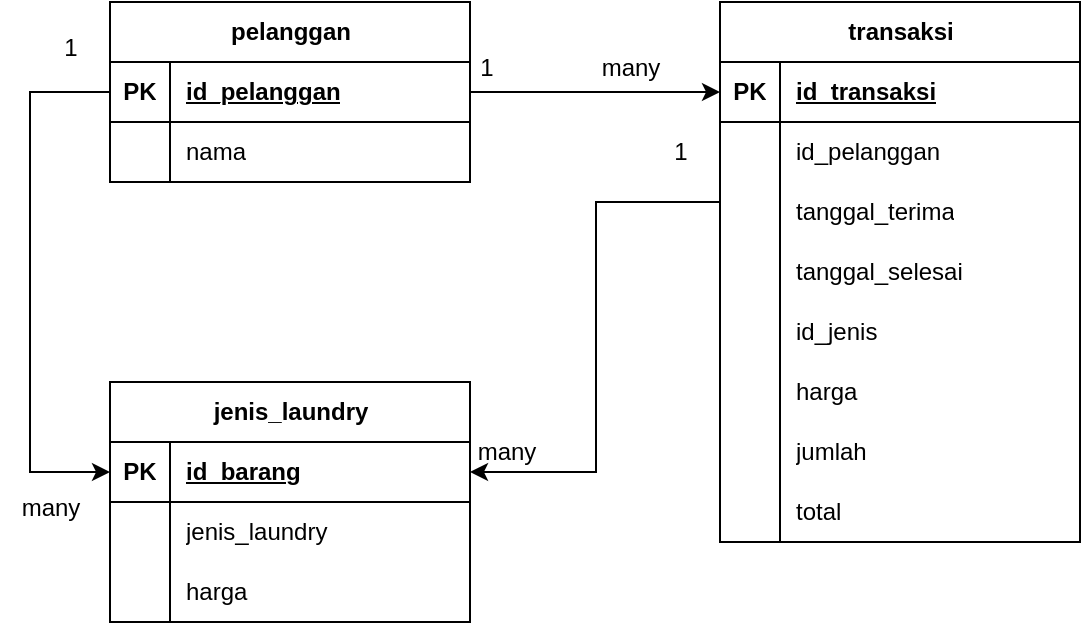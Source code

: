 <mxfile version="28.1.2">
  <diagram name="Page-1" id="4rJ-hv_w-OlBJhTJYvgc">
    <mxGraphModel dx="1426" dy="849" grid="1" gridSize="10" guides="1" tooltips="1" connect="1" arrows="1" fold="1" page="1" pageScale="1" pageWidth="850" pageHeight="1100" math="0" shadow="0">
      <root>
        <mxCell id="0" />
        <mxCell id="1" parent="0" />
        <mxCell id="EzZmh1Z6NH5Qo1DLVvpI-1" value="pelanggan" style="shape=table;startSize=30;container=1;collapsible=1;childLayout=tableLayout;fixedRows=1;rowLines=0;fontStyle=1;align=center;resizeLast=1;html=1;" parent="1" vertex="1">
          <mxGeometry x="210" y="170" width="180" height="90" as="geometry" />
        </mxCell>
        <mxCell id="EzZmh1Z6NH5Qo1DLVvpI-2" value="" style="shape=tableRow;horizontal=0;startSize=0;swimlaneHead=0;swimlaneBody=0;fillColor=none;collapsible=0;dropTarget=0;points=[[0,0.5],[1,0.5]];portConstraint=eastwest;top=0;left=0;right=0;bottom=1;" parent="EzZmh1Z6NH5Qo1DLVvpI-1" vertex="1">
          <mxGeometry y="30" width="180" height="30" as="geometry" />
        </mxCell>
        <mxCell id="EzZmh1Z6NH5Qo1DLVvpI-3" value="PK" style="shape=partialRectangle;connectable=0;fillColor=none;top=0;left=0;bottom=0;right=0;fontStyle=1;overflow=hidden;whiteSpace=wrap;html=1;" parent="EzZmh1Z6NH5Qo1DLVvpI-2" vertex="1">
          <mxGeometry width="30" height="30" as="geometry">
            <mxRectangle width="30" height="30" as="alternateBounds" />
          </mxGeometry>
        </mxCell>
        <mxCell id="EzZmh1Z6NH5Qo1DLVvpI-4" value="id_pelanggan" style="shape=partialRectangle;connectable=0;fillColor=none;top=0;left=0;bottom=0;right=0;align=left;spacingLeft=6;fontStyle=5;overflow=hidden;whiteSpace=wrap;html=1;" parent="EzZmh1Z6NH5Qo1DLVvpI-2" vertex="1">
          <mxGeometry x="30" width="150" height="30" as="geometry">
            <mxRectangle width="150" height="30" as="alternateBounds" />
          </mxGeometry>
        </mxCell>
        <mxCell id="EzZmh1Z6NH5Qo1DLVvpI-5" value="" style="shape=tableRow;horizontal=0;startSize=0;swimlaneHead=0;swimlaneBody=0;fillColor=none;collapsible=0;dropTarget=0;points=[[0,0.5],[1,0.5]];portConstraint=eastwest;top=0;left=0;right=0;bottom=0;" parent="EzZmh1Z6NH5Qo1DLVvpI-1" vertex="1">
          <mxGeometry y="60" width="180" height="30" as="geometry" />
        </mxCell>
        <mxCell id="EzZmh1Z6NH5Qo1DLVvpI-6" value="" style="shape=partialRectangle;connectable=0;fillColor=none;top=0;left=0;bottom=0;right=0;editable=1;overflow=hidden;whiteSpace=wrap;html=1;" parent="EzZmh1Z6NH5Qo1DLVvpI-5" vertex="1">
          <mxGeometry width="30" height="30" as="geometry">
            <mxRectangle width="30" height="30" as="alternateBounds" />
          </mxGeometry>
        </mxCell>
        <mxCell id="EzZmh1Z6NH5Qo1DLVvpI-7" value="nama" style="shape=partialRectangle;connectable=0;fillColor=none;top=0;left=0;bottom=0;right=0;align=left;spacingLeft=6;overflow=hidden;whiteSpace=wrap;html=1;" parent="EzZmh1Z6NH5Qo1DLVvpI-5" vertex="1">
          <mxGeometry x="30" width="150" height="30" as="geometry">
            <mxRectangle width="150" height="30" as="alternateBounds" />
          </mxGeometry>
        </mxCell>
        <mxCell id="EzZmh1Z6NH5Qo1DLVvpI-14" value="transaksi" style="shape=table;startSize=30;container=1;collapsible=1;childLayout=tableLayout;fixedRows=1;rowLines=0;fontStyle=1;align=center;resizeLast=1;html=1;" parent="1" vertex="1">
          <mxGeometry x="515" y="170" width="180" height="270" as="geometry" />
        </mxCell>
        <mxCell id="EzZmh1Z6NH5Qo1DLVvpI-15" value="" style="shape=tableRow;horizontal=0;startSize=0;swimlaneHead=0;swimlaneBody=0;fillColor=none;collapsible=0;dropTarget=0;points=[[0,0.5],[1,0.5]];portConstraint=eastwest;top=0;left=0;right=0;bottom=1;" parent="EzZmh1Z6NH5Qo1DLVvpI-14" vertex="1">
          <mxGeometry y="30" width="180" height="30" as="geometry" />
        </mxCell>
        <mxCell id="EzZmh1Z6NH5Qo1DLVvpI-16" value="PK" style="shape=partialRectangle;connectable=0;fillColor=none;top=0;left=0;bottom=0;right=0;fontStyle=1;overflow=hidden;whiteSpace=wrap;html=1;" parent="EzZmh1Z6NH5Qo1DLVvpI-15" vertex="1">
          <mxGeometry width="30" height="30" as="geometry">
            <mxRectangle width="30" height="30" as="alternateBounds" />
          </mxGeometry>
        </mxCell>
        <mxCell id="EzZmh1Z6NH5Qo1DLVvpI-17" value="id_transaksi" style="shape=partialRectangle;connectable=0;fillColor=none;top=0;left=0;bottom=0;right=0;align=left;spacingLeft=6;fontStyle=5;overflow=hidden;whiteSpace=wrap;html=1;" parent="EzZmh1Z6NH5Qo1DLVvpI-15" vertex="1">
          <mxGeometry x="30" width="150" height="30" as="geometry">
            <mxRectangle width="150" height="30" as="alternateBounds" />
          </mxGeometry>
        </mxCell>
        <mxCell id="EzZmh1Z6NH5Qo1DLVvpI-18" value="" style="shape=tableRow;horizontal=0;startSize=0;swimlaneHead=0;swimlaneBody=0;fillColor=none;collapsible=0;dropTarget=0;points=[[0,0.5],[1,0.5]];portConstraint=eastwest;top=0;left=0;right=0;bottom=0;" parent="EzZmh1Z6NH5Qo1DLVvpI-14" vertex="1">
          <mxGeometry y="60" width="180" height="30" as="geometry" />
        </mxCell>
        <mxCell id="EzZmh1Z6NH5Qo1DLVvpI-19" value="" style="shape=partialRectangle;connectable=0;fillColor=none;top=0;left=0;bottom=0;right=0;editable=1;overflow=hidden;whiteSpace=wrap;html=1;" parent="EzZmh1Z6NH5Qo1DLVvpI-18" vertex="1">
          <mxGeometry width="30" height="30" as="geometry">
            <mxRectangle width="30" height="30" as="alternateBounds" />
          </mxGeometry>
        </mxCell>
        <mxCell id="EzZmh1Z6NH5Qo1DLVvpI-20" value="id_pelanggan" style="shape=partialRectangle;connectable=0;fillColor=none;top=0;left=0;bottom=0;right=0;align=left;spacingLeft=6;overflow=hidden;whiteSpace=wrap;html=1;" parent="EzZmh1Z6NH5Qo1DLVvpI-18" vertex="1">
          <mxGeometry x="30" width="150" height="30" as="geometry">
            <mxRectangle width="150" height="30" as="alternateBounds" />
          </mxGeometry>
        </mxCell>
        <mxCell id="EzZmh1Z6NH5Qo1DLVvpI-21" value="" style="shape=tableRow;horizontal=0;startSize=0;swimlaneHead=0;swimlaneBody=0;fillColor=none;collapsible=0;dropTarget=0;points=[[0,0.5],[1,0.5]];portConstraint=eastwest;top=0;left=0;right=0;bottom=0;" parent="EzZmh1Z6NH5Qo1DLVvpI-14" vertex="1">
          <mxGeometry y="90" width="180" height="30" as="geometry" />
        </mxCell>
        <mxCell id="EzZmh1Z6NH5Qo1DLVvpI-22" value="" style="shape=partialRectangle;connectable=0;fillColor=none;top=0;left=0;bottom=0;right=0;editable=1;overflow=hidden;whiteSpace=wrap;html=1;" parent="EzZmh1Z6NH5Qo1DLVvpI-21" vertex="1">
          <mxGeometry width="30" height="30" as="geometry">
            <mxRectangle width="30" height="30" as="alternateBounds" />
          </mxGeometry>
        </mxCell>
        <mxCell id="EzZmh1Z6NH5Qo1DLVvpI-23" value="tanggal_terima" style="shape=partialRectangle;connectable=0;fillColor=none;top=0;left=0;bottom=0;right=0;align=left;spacingLeft=6;overflow=hidden;whiteSpace=wrap;html=1;" parent="EzZmh1Z6NH5Qo1DLVvpI-21" vertex="1">
          <mxGeometry x="30" width="150" height="30" as="geometry">
            <mxRectangle width="150" height="30" as="alternateBounds" />
          </mxGeometry>
        </mxCell>
        <mxCell id="EzZmh1Z6NH5Qo1DLVvpI-24" value="" style="shape=tableRow;horizontal=0;startSize=0;swimlaneHead=0;swimlaneBody=0;fillColor=none;collapsible=0;dropTarget=0;points=[[0,0.5],[1,0.5]];portConstraint=eastwest;top=0;left=0;right=0;bottom=0;" parent="EzZmh1Z6NH5Qo1DLVvpI-14" vertex="1">
          <mxGeometry y="120" width="180" height="30" as="geometry" />
        </mxCell>
        <mxCell id="EzZmh1Z6NH5Qo1DLVvpI-25" value="" style="shape=partialRectangle;connectable=0;fillColor=none;top=0;left=0;bottom=0;right=0;editable=1;overflow=hidden;whiteSpace=wrap;html=1;" parent="EzZmh1Z6NH5Qo1DLVvpI-24" vertex="1">
          <mxGeometry width="30" height="30" as="geometry">
            <mxRectangle width="30" height="30" as="alternateBounds" />
          </mxGeometry>
        </mxCell>
        <mxCell id="EzZmh1Z6NH5Qo1DLVvpI-26" value="tanggal_selesai" style="shape=partialRectangle;connectable=0;fillColor=none;top=0;left=0;bottom=0;right=0;align=left;spacingLeft=6;overflow=hidden;whiteSpace=wrap;html=1;" parent="EzZmh1Z6NH5Qo1DLVvpI-24" vertex="1">
          <mxGeometry x="30" width="150" height="30" as="geometry">
            <mxRectangle width="150" height="30" as="alternateBounds" />
          </mxGeometry>
        </mxCell>
        <mxCell id="EzZmh1Z6NH5Qo1DLVvpI-36" value="" style="shape=tableRow;horizontal=0;startSize=0;swimlaneHead=0;swimlaneBody=0;fillColor=none;collapsible=0;dropTarget=0;points=[[0,0.5],[1,0.5]];portConstraint=eastwest;top=0;left=0;right=0;bottom=0;" parent="EzZmh1Z6NH5Qo1DLVvpI-14" vertex="1">
          <mxGeometry y="150" width="180" height="30" as="geometry" />
        </mxCell>
        <mxCell id="EzZmh1Z6NH5Qo1DLVvpI-37" value="" style="shape=partialRectangle;connectable=0;fillColor=none;top=0;left=0;bottom=0;right=0;editable=1;overflow=hidden;whiteSpace=wrap;html=1;" parent="EzZmh1Z6NH5Qo1DLVvpI-36" vertex="1">
          <mxGeometry width="30" height="30" as="geometry">
            <mxRectangle width="30" height="30" as="alternateBounds" />
          </mxGeometry>
        </mxCell>
        <mxCell id="EzZmh1Z6NH5Qo1DLVvpI-38" value="id_jenis" style="shape=partialRectangle;connectable=0;fillColor=none;top=0;left=0;bottom=0;right=0;align=left;spacingLeft=6;overflow=hidden;whiteSpace=wrap;html=1;" parent="EzZmh1Z6NH5Qo1DLVvpI-36" vertex="1">
          <mxGeometry x="30" width="150" height="30" as="geometry">
            <mxRectangle width="150" height="30" as="alternateBounds" />
          </mxGeometry>
        </mxCell>
        <mxCell id="EzZmh1Z6NH5Qo1DLVvpI-27" value="" style="shape=tableRow;horizontal=0;startSize=0;swimlaneHead=0;swimlaneBody=0;fillColor=none;collapsible=0;dropTarget=0;points=[[0,0.5],[1,0.5]];portConstraint=eastwest;top=0;left=0;right=0;bottom=0;" parent="EzZmh1Z6NH5Qo1DLVvpI-14" vertex="1">
          <mxGeometry y="180" width="180" height="30" as="geometry" />
        </mxCell>
        <mxCell id="EzZmh1Z6NH5Qo1DLVvpI-28" value="" style="shape=partialRectangle;connectable=0;fillColor=none;top=0;left=0;bottom=0;right=0;editable=1;overflow=hidden;whiteSpace=wrap;html=1;" parent="EzZmh1Z6NH5Qo1DLVvpI-27" vertex="1">
          <mxGeometry width="30" height="30" as="geometry">
            <mxRectangle width="30" height="30" as="alternateBounds" />
          </mxGeometry>
        </mxCell>
        <mxCell id="EzZmh1Z6NH5Qo1DLVvpI-29" value="harga" style="shape=partialRectangle;connectable=0;fillColor=none;top=0;left=0;bottom=0;right=0;align=left;spacingLeft=6;overflow=hidden;whiteSpace=wrap;html=1;" parent="EzZmh1Z6NH5Qo1DLVvpI-27" vertex="1">
          <mxGeometry x="30" width="150" height="30" as="geometry">
            <mxRectangle width="150" height="30" as="alternateBounds" />
          </mxGeometry>
        </mxCell>
        <mxCell id="EzZmh1Z6NH5Qo1DLVvpI-30" value="" style="shape=tableRow;horizontal=0;startSize=0;swimlaneHead=0;swimlaneBody=0;fillColor=none;collapsible=0;dropTarget=0;points=[[0,0.5],[1,0.5]];portConstraint=eastwest;top=0;left=0;right=0;bottom=0;" parent="EzZmh1Z6NH5Qo1DLVvpI-14" vertex="1">
          <mxGeometry y="210" width="180" height="30" as="geometry" />
        </mxCell>
        <mxCell id="EzZmh1Z6NH5Qo1DLVvpI-31" value="" style="shape=partialRectangle;connectable=0;fillColor=none;top=0;left=0;bottom=0;right=0;editable=1;overflow=hidden;whiteSpace=wrap;html=1;" parent="EzZmh1Z6NH5Qo1DLVvpI-30" vertex="1">
          <mxGeometry width="30" height="30" as="geometry">
            <mxRectangle width="30" height="30" as="alternateBounds" />
          </mxGeometry>
        </mxCell>
        <mxCell id="EzZmh1Z6NH5Qo1DLVvpI-32" value="jumlah" style="shape=partialRectangle;connectable=0;fillColor=none;top=0;left=0;bottom=0;right=0;align=left;spacingLeft=6;overflow=hidden;whiteSpace=wrap;html=1;" parent="EzZmh1Z6NH5Qo1DLVvpI-30" vertex="1">
          <mxGeometry x="30" width="150" height="30" as="geometry">
            <mxRectangle width="150" height="30" as="alternateBounds" />
          </mxGeometry>
        </mxCell>
        <mxCell id="EzZmh1Z6NH5Qo1DLVvpI-33" value="" style="shape=tableRow;horizontal=0;startSize=0;swimlaneHead=0;swimlaneBody=0;fillColor=none;collapsible=0;dropTarget=0;points=[[0,0.5],[1,0.5]];portConstraint=eastwest;top=0;left=0;right=0;bottom=0;" parent="EzZmh1Z6NH5Qo1DLVvpI-14" vertex="1">
          <mxGeometry y="240" width="180" height="30" as="geometry" />
        </mxCell>
        <mxCell id="EzZmh1Z6NH5Qo1DLVvpI-34" value="" style="shape=partialRectangle;connectable=0;fillColor=none;top=0;left=0;bottom=0;right=0;editable=1;overflow=hidden;whiteSpace=wrap;html=1;" parent="EzZmh1Z6NH5Qo1DLVvpI-33" vertex="1">
          <mxGeometry width="30" height="30" as="geometry">
            <mxRectangle width="30" height="30" as="alternateBounds" />
          </mxGeometry>
        </mxCell>
        <mxCell id="EzZmh1Z6NH5Qo1DLVvpI-35" value="total" style="shape=partialRectangle;connectable=0;fillColor=none;top=0;left=0;bottom=0;right=0;align=left;spacingLeft=6;overflow=hidden;whiteSpace=wrap;html=1;" parent="EzZmh1Z6NH5Qo1DLVvpI-33" vertex="1">
          <mxGeometry x="30" width="150" height="30" as="geometry">
            <mxRectangle width="150" height="30" as="alternateBounds" />
          </mxGeometry>
        </mxCell>
        <mxCell id="EzZmh1Z6NH5Qo1DLVvpI-39" value="jenis_laundry" style="shape=table;startSize=30;container=1;collapsible=1;childLayout=tableLayout;fixedRows=1;rowLines=0;fontStyle=1;align=center;resizeLast=1;html=1;" parent="1" vertex="1">
          <mxGeometry x="210" y="360" width="180" height="120" as="geometry" />
        </mxCell>
        <mxCell id="EzZmh1Z6NH5Qo1DLVvpI-40" value="" style="shape=tableRow;horizontal=0;startSize=0;swimlaneHead=0;swimlaneBody=0;fillColor=none;collapsible=0;dropTarget=0;points=[[0,0.5],[1,0.5]];portConstraint=eastwest;top=0;left=0;right=0;bottom=1;" parent="EzZmh1Z6NH5Qo1DLVvpI-39" vertex="1">
          <mxGeometry y="30" width="180" height="30" as="geometry" />
        </mxCell>
        <mxCell id="EzZmh1Z6NH5Qo1DLVvpI-41" value="PK" style="shape=partialRectangle;connectable=0;fillColor=none;top=0;left=0;bottom=0;right=0;fontStyle=1;overflow=hidden;whiteSpace=wrap;html=1;" parent="EzZmh1Z6NH5Qo1DLVvpI-40" vertex="1">
          <mxGeometry width="30" height="30" as="geometry">
            <mxRectangle width="30" height="30" as="alternateBounds" />
          </mxGeometry>
        </mxCell>
        <mxCell id="EzZmh1Z6NH5Qo1DLVvpI-42" value="id_barang" style="shape=partialRectangle;connectable=0;fillColor=none;top=0;left=0;bottom=0;right=0;align=left;spacingLeft=6;fontStyle=5;overflow=hidden;whiteSpace=wrap;html=1;" parent="EzZmh1Z6NH5Qo1DLVvpI-40" vertex="1">
          <mxGeometry x="30" width="150" height="30" as="geometry">
            <mxRectangle width="150" height="30" as="alternateBounds" />
          </mxGeometry>
        </mxCell>
        <mxCell id="EzZmh1Z6NH5Qo1DLVvpI-43" value="" style="shape=tableRow;horizontal=0;startSize=0;swimlaneHead=0;swimlaneBody=0;fillColor=none;collapsible=0;dropTarget=0;points=[[0,0.5],[1,0.5]];portConstraint=eastwest;top=0;left=0;right=0;bottom=0;" parent="EzZmh1Z6NH5Qo1DLVvpI-39" vertex="1">
          <mxGeometry y="60" width="180" height="30" as="geometry" />
        </mxCell>
        <mxCell id="EzZmh1Z6NH5Qo1DLVvpI-44" value="" style="shape=partialRectangle;connectable=0;fillColor=none;top=0;left=0;bottom=0;right=0;editable=1;overflow=hidden;whiteSpace=wrap;html=1;" parent="EzZmh1Z6NH5Qo1DLVvpI-43" vertex="1">
          <mxGeometry width="30" height="30" as="geometry">
            <mxRectangle width="30" height="30" as="alternateBounds" />
          </mxGeometry>
        </mxCell>
        <mxCell id="EzZmh1Z6NH5Qo1DLVvpI-45" value="jenis_laundry" style="shape=partialRectangle;connectable=0;fillColor=none;top=0;left=0;bottom=0;right=0;align=left;spacingLeft=6;overflow=hidden;whiteSpace=wrap;html=1;" parent="EzZmh1Z6NH5Qo1DLVvpI-43" vertex="1">
          <mxGeometry x="30" width="150" height="30" as="geometry">
            <mxRectangle width="150" height="30" as="alternateBounds" />
          </mxGeometry>
        </mxCell>
        <mxCell id="EzZmh1Z6NH5Qo1DLVvpI-46" value="" style="shape=tableRow;horizontal=0;startSize=0;swimlaneHead=0;swimlaneBody=0;fillColor=none;collapsible=0;dropTarget=0;points=[[0,0.5],[1,0.5]];portConstraint=eastwest;top=0;left=0;right=0;bottom=0;" parent="EzZmh1Z6NH5Qo1DLVvpI-39" vertex="1">
          <mxGeometry y="90" width="180" height="30" as="geometry" />
        </mxCell>
        <mxCell id="EzZmh1Z6NH5Qo1DLVvpI-47" value="" style="shape=partialRectangle;connectable=0;fillColor=none;top=0;left=0;bottom=0;right=0;editable=1;overflow=hidden;whiteSpace=wrap;html=1;" parent="EzZmh1Z6NH5Qo1DLVvpI-46" vertex="1">
          <mxGeometry width="30" height="30" as="geometry">
            <mxRectangle width="30" height="30" as="alternateBounds" />
          </mxGeometry>
        </mxCell>
        <mxCell id="EzZmh1Z6NH5Qo1DLVvpI-48" value="harga" style="shape=partialRectangle;connectable=0;fillColor=none;top=0;left=0;bottom=0;right=0;align=left;spacingLeft=6;overflow=hidden;whiteSpace=wrap;html=1;" parent="EzZmh1Z6NH5Qo1DLVvpI-46" vertex="1">
          <mxGeometry x="30" width="150" height="30" as="geometry">
            <mxRectangle width="150" height="30" as="alternateBounds" />
          </mxGeometry>
        </mxCell>
        <mxCell id="EzZmh1Z6NH5Qo1DLVvpI-52" value="" style="edgeStyle=entityRelationEdgeStyle;fontSize=12;html=1;endArrow=classic;startArrow=none;rounded=0;exitX=1;exitY=0.5;exitDx=0;exitDy=0;entryX=0;entryY=0.5;entryDx=0;entryDy=0;startFill=0;endFill=1;" parent="1" source="EzZmh1Z6NH5Qo1DLVvpI-2" target="EzZmh1Z6NH5Qo1DLVvpI-15" edge="1">
          <mxGeometry width="100" height="100" relative="1" as="geometry">
            <mxPoint x="550" y="500" as="sourcePoint" />
            <mxPoint x="650" y="400" as="targetPoint" />
          </mxGeometry>
        </mxCell>
        <mxCell id="EzZmh1Z6NH5Qo1DLVvpI-53" value="" style="fontSize=12;html=1;endArrow=classic;startArrow=none;rounded=0;exitX=0;exitY=0.5;exitDx=0;exitDy=0;entryX=1;entryY=0.5;entryDx=0;entryDy=0;startFill=0;endFill=1;edgeStyle=orthogonalEdgeStyle;" parent="1" source="EzZmh1Z6NH5Qo1DLVvpI-21" target="EzZmh1Z6NH5Qo1DLVvpI-40" edge="1">
          <mxGeometry width="100" height="100" relative="1" as="geometry">
            <mxPoint x="550" y="500" as="sourcePoint" />
            <mxPoint x="650" y="400" as="targetPoint" />
            <Array as="points">
              <mxPoint x="515" y="270" />
              <mxPoint x="453" y="270" />
              <mxPoint x="453" y="405" />
            </Array>
          </mxGeometry>
        </mxCell>
        <mxCell id="EzZmh1Z6NH5Qo1DLVvpI-54" value="1" style="text;html=1;align=center;verticalAlign=middle;resizable=0;points=[];autosize=1;strokeColor=none;fillColor=none;" parent="1" vertex="1">
          <mxGeometry x="383" y="188" width="30" height="30" as="geometry" />
        </mxCell>
        <mxCell id="EzZmh1Z6NH5Qo1DLVvpI-55" value="many" style="text;html=1;align=center;verticalAlign=middle;resizable=0;points=[];autosize=1;strokeColor=none;fillColor=none;" parent="1" vertex="1">
          <mxGeometry x="445" y="188" width="50" height="30" as="geometry" />
        </mxCell>
        <mxCell id="EzZmh1Z6NH5Qo1DLVvpI-56" value="1" style="text;html=1;align=center;verticalAlign=middle;resizable=0;points=[];autosize=1;strokeColor=none;fillColor=none;" parent="1" vertex="1">
          <mxGeometry x="480" y="230" width="30" height="30" as="geometry" />
        </mxCell>
        <mxCell id="EzZmh1Z6NH5Qo1DLVvpI-57" value="many" style="text;html=1;align=center;verticalAlign=middle;resizable=0;points=[];autosize=1;strokeColor=none;fillColor=none;" parent="1" vertex="1">
          <mxGeometry x="383" y="380" width="50" height="30" as="geometry" />
        </mxCell>
        <mxCell id="Hau01TSowrlrm1DlDUhT-2" style="edgeStyle=orthogonalEdgeStyle;rounded=0;orthogonalLoop=1;jettySize=auto;html=1;exitX=0;exitY=0.5;exitDx=0;exitDy=0;entryX=0;entryY=0.5;entryDx=0;entryDy=0;" edge="1" parent="1" source="EzZmh1Z6NH5Qo1DLVvpI-2" target="EzZmh1Z6NH5Qo1DLVvpI-40">
          <mxGeometry relative="1" as="geometry">
            <Array as="points">
              <mxPoint x="170" y="215" />
              <mxPoint x="170" y="405" />
            </Array>
          </mxGeometry>
        </mxCell>
        <mxCell id="Hau01TSowrlrm1DlDUhT-3" value="1" style="text;html=1;align=center;verticalAlign=middle;resizable=0;points=[];autosize=1;strokeColor=none;fillColor=none;" vertex="1" parent="1">
          <mxGeometry x="175" y="178" width="30" height="30" as="geometry" />
        </mxCell>
        <mxCell id="Hau01TSowrlrm1DlDUhT-4" value="many" style="text;html=1;align=center;verticalAlign=middle;resizable=0;points=[];autosize=1;strokeColor=none;fillColor=none;" vertex="1" parent="1">
          <mxGeometry x="155" y="408" width="50" height="30" as="geometry" />
        </mxCell>
      </root>
    </mxGraphModel>
  </diagram>
</mxfile>
